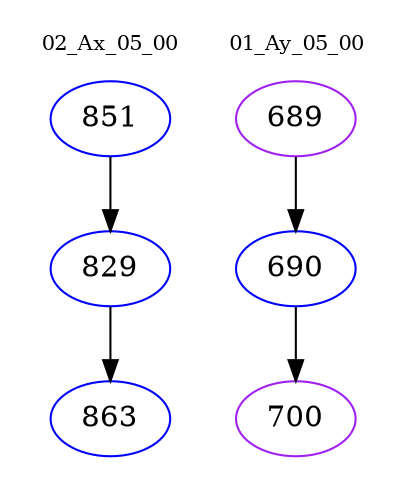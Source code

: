 digraph{
subgraph cluster_0 {
color = white
label = "02_Ax_05_00";
fontsize=10;
T0_851 [label="851", color="blue"]
T0_851 -> T0_829 [color="black"]
T0_829 [label="829", color="blue"]
T0_829 -> T0_863 [color="black"]
T0_863 [label="863", color="blue"]
}
subgraph cluster_1 {
color = white
label = "01_Ay_05_00";
fontsize=10;
T1_689 [label="689", color="purple"]
T1_689 -> T1_690 [color="black"]
T1_690 [label="690", color="blue"]
T1_690 -> T1_700 [color="black"]
T1_700 [label="700", color="purple"]
}
}
